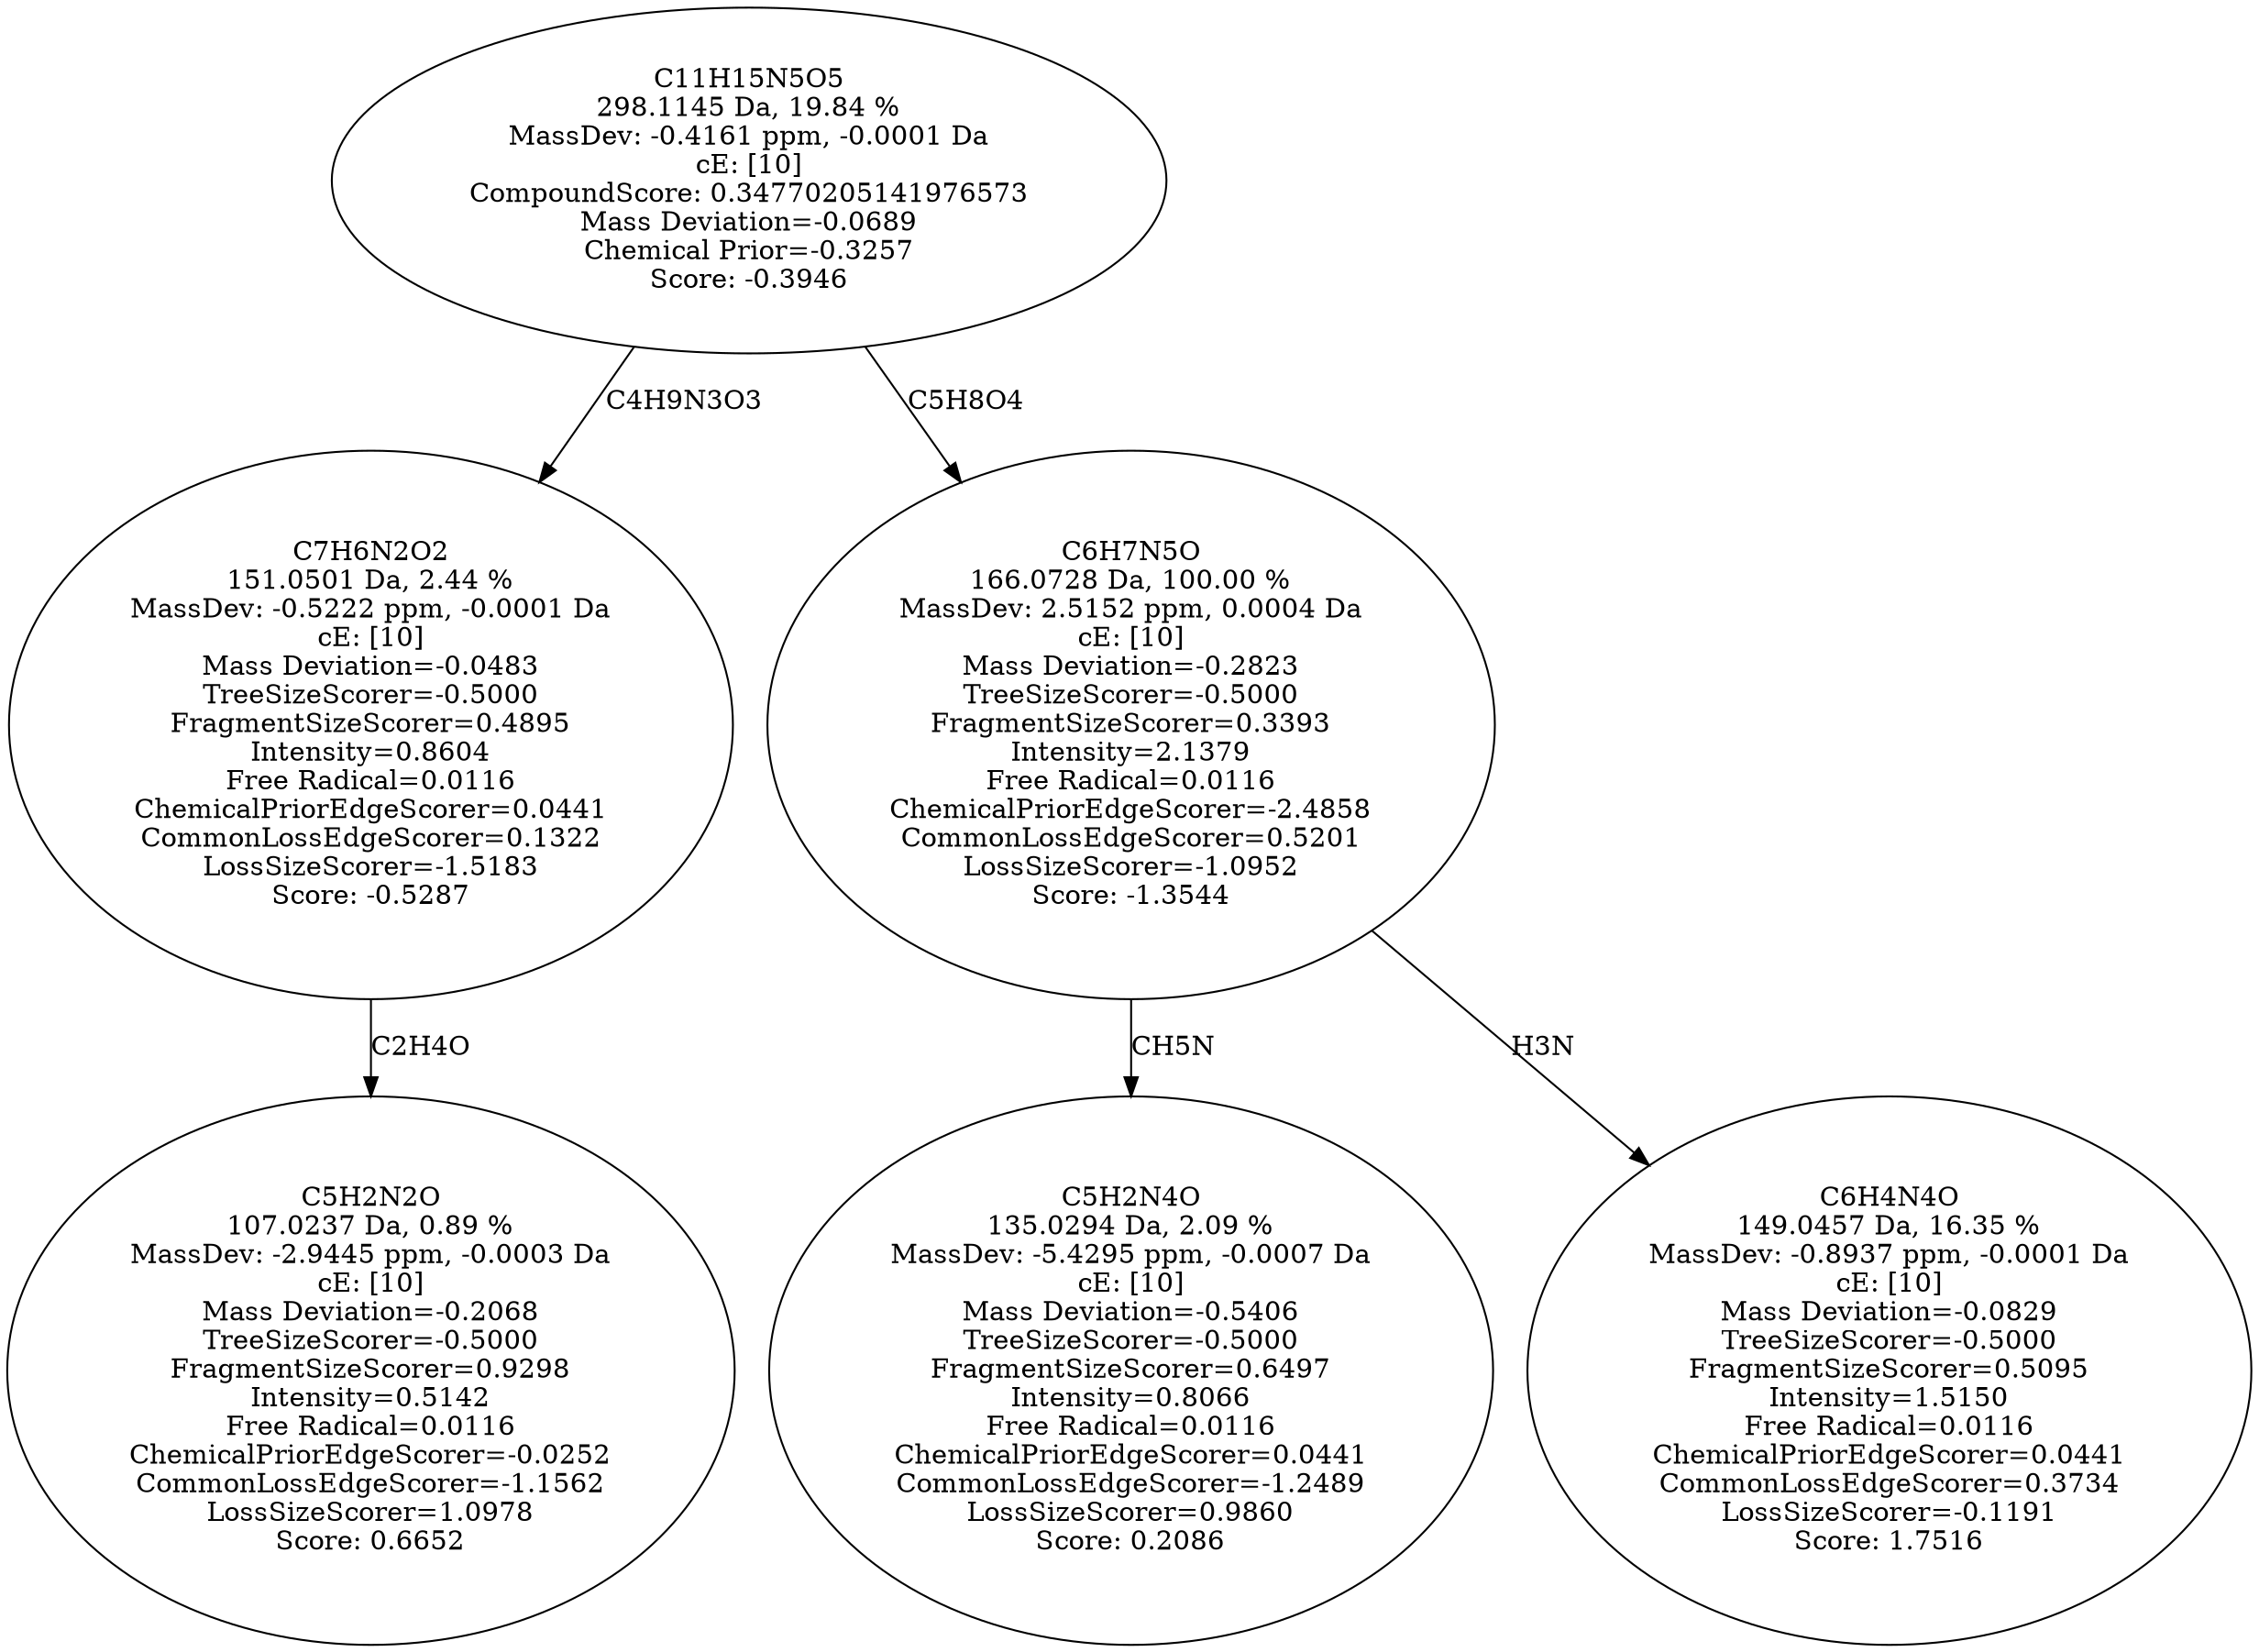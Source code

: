 strict digraph {
v1 [label="C5H2N2O\n107.0237 Da, 0.89 %\nMassDev: -2.9445 ppm, -0.0003 Da\ncE: [10]\nMass Deviation=-0.2068\nTreeSizeScorer=-0.5000\nFragmentSizeScorer=0.9298\nIntensity=0.5142\nFree Radical=0.0116\nChemicalPriorEdgeScorer=-0.0252\nCommonLossEdgeScorer=-1.1562\nLossSizeScorer=1.0978\nScore: 0.6652"];
v2 [label="C7H6N2O2\n151.0501 Da, 2.44 %\nMassDev: -0.5222 ppm, -0.0001 Da\ncE: [10]\nMass Deviation=-0.0483\nTreeSizeScorer=-0.5000\nFragmentSizeScorer=0.4895\nIntensity=0.8604\nFree Radical=0.0116\nChemicalPriorEdgeScorer=0.0441\nCommonLossEdgeScorer=0.1322\nLossSizeScorer=-1.5183\nScore: -0.5287"];
v3 [label="C5H2N4O\n135.0294 Da, 2.09 %\nMassDev: -5.4295 ppm, -0.0007 Da\ncE: [10]\nMass Deviation=-0.5406\nTreeSizeScorer=-0.5000\nFragmentSizeScorer=0.6497\nIntensity=0.8066\nFree Radical=0.0116\nChemicalPriorEdgeScorer=0.0441\nCommonLossEdgeScorer=-1.2489\nLossSizeScorer=0.9860\nScore: 0.2086"];
v4 [label="C6H4N4O\n149.0457 Da, 16.35 %\nMassDev: -0.8937 ppm, -0.0001 Da\ncE: [10]\nMass Deviation=-0.0829\nTreeSizeScorer=-0.5000\nFragmentSizeScorer=0.5095\nIntensity=1.5150\nFree Radical=0.0116\nChemicalPriorEdgeScorer=0.0441\nCommonLossEdgeScorer=0.3734\nLossSizeScorer=-0.1191\nScore: 1.7516"];
v5 [label="C6H7N5O\n166.0728 Da, 100.00 %\nMassDev: 2.5152 ppm, 0.0004 Da\ncE: [10]\nMass Deviation=-0.2823\nTreeSizeScorer=-0.5000\nFragmentSizeScorer=0.3393\nIntensity=2.1379\nFree Radical=0.0116\nChemicalPriorEdgeScorer=-2.4858\nCommonLossEdgeScorer=0.5201\nLossSizeScorer=-1.0952\nScore: -1.3544"];
v6 [label="C11H15N5O5\n298.1145 Da, 19.84 %\nMassDev: -0.4161 ppm, -0.0001 Da\ncE: [10]\nCompoundScore: 0.34770205141976573\nMass Deviation=-0.0689\nChemical Prior=-0.3257\nScore: -0.3946"];
v2 -> v1 [label="C2H4O"];
v6 -> v2 [label="C4H9N3O3"];
v5 -> v3 [label="CH5N"];
v5 -> v4 [label="H3N"];
v6 -> v5 [label="C5H8O4"];
}